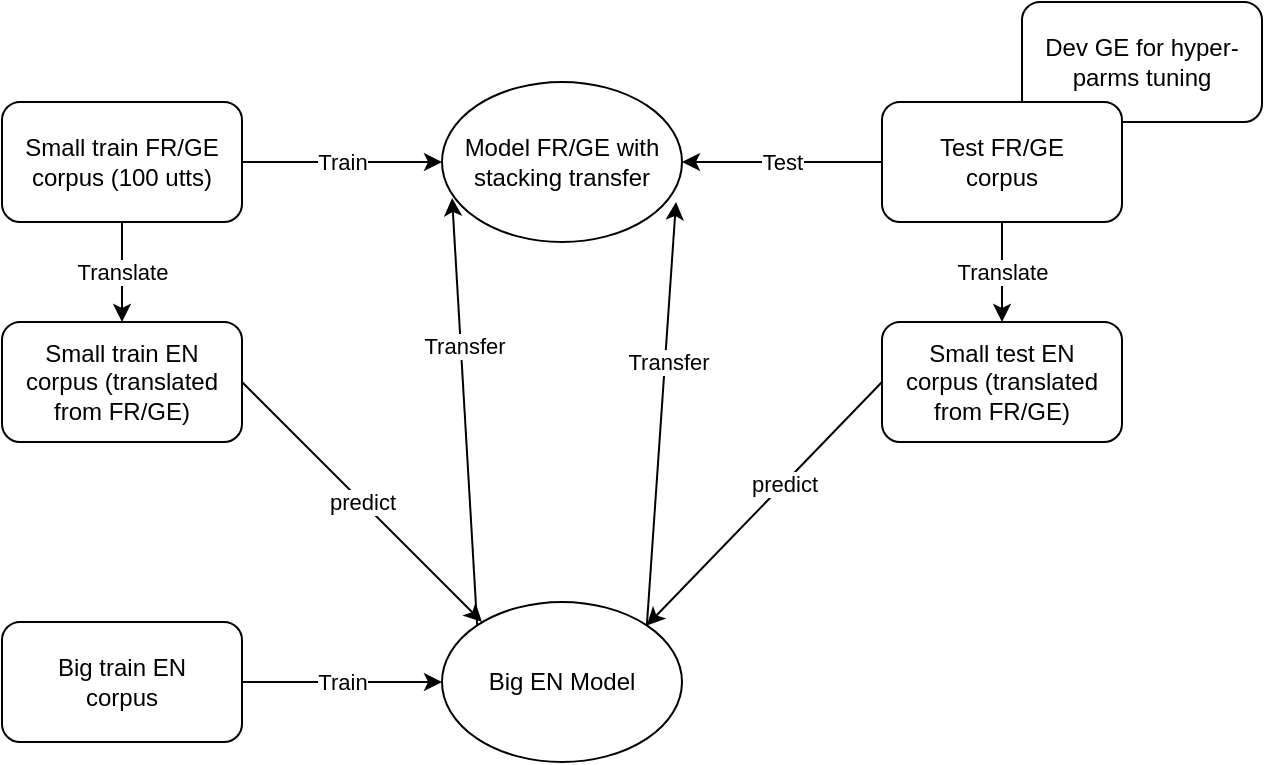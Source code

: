 <mxfile version="12.9.13" type="github">
  <diagram id="e5zmtrrgPIbbWgzgqXBb" name="Page-1">
    <mxGraphModel dx="821" dy="464" grid="1" gridSize="10" guides="1" tooltips="1" connect="1" arrows="1" fold="1" page="1" pageScale="1" pageWidth="850" pageHeight="1100" math="0" shadow="0">
      <root>
        <mxCell id="0" />
        <mxCell id="1" parent="0" />
        <mxCell id="VYg63ry91aRJ3OjFoSVQ-1" value="&lt;div&gt;Small train FR/GE&lt;/div&gt;&lt;div&gt;corpus (100 utts)&lt;br&gt;&lt;/div&gt;" style="rounded=1;whiteSpace=wrap;html=1;" parent="1" vertex="1">
          <mxGeometry x="40" y="80" width="120" height="60" as="geometry" />
        </mxCell>
        <mxCell id="VYg63ry91aRJ3OjFoSVQ-2" value="&lt;div&gt;Model FR/GE with&lt;/div&gt;&lt;div&gt;stacking transfer&lt;br&gt;&lt;/div&gt;" style="ellipse;whiteSpace=wrap;html=1;" parent="1" vertex="1">
          <mxGeometry x="260" y="70" width="120" height="80" as="geometry" />
        </mxCell>
        <mxCell id="VYg63ry91aRJ3OjFoSVQ-3" value="Train" style="endArrow=classic;html=1;exitX=1;exitY=0.5;exitDx=0;exitDy=0;entryX=0;entryY=0.5;entryDx=0;entryDy=0;" parent="1" source="VYg63ry91aRJ3OjFoSVQ-1" target="VYg63ry91aRJ3OjFoSVQ-2" edge="1">
          <mxGeometry width="50" height="50" relative="1" as="geometry">
            <mxPoint x="400" y="270" as="sourcePoint" />
            <mxPoint x="450" y="220" as="targetPoint" />
          </mxGeometry>
        </mxCell>
        <mxCell id="VYg63ry91aRJ3OjFoSVQ-5" value="Test" style="endArrow=classic;html=1;entryX=1;entryY=0.5;entryDx=0;entryDy=0;exitX=0;exitY=0.5;exitDx=0;exitDy=0;" parent="1" source="VYg63ry91aRJ3OjFoSVQ-4" target="VYg63ry91aRJ3OjFoSVQ-2" edge="1">
          <mxGeometry width="50" height="50" relative="1" as="geometry">
            <mxPoint x="400" y="270" as="sourcePoint" />
            <mxPoint x="450" y="220" as="targetPoint" />
          </mxGeometry>
        </mxCell>
        <mxCell id="VYg63ry91aRJ3OjFoSVQ-6" value="&lt;div&gt;Big train EN&lt;/div&gt;&lt;div&gt;corpus&lt;/div&gt;" style="rounded=1;whiteSpace=wrap;html=1;" parent="1" vertex="1">
          <mxGeometry x="40" y="340" width="120" height="60" as="geometry" />
        </mxCell>
        <mxCell id="VYg63ry91aRJ3OjFoSVQ-7" value="Big EN Model" style="ellipse;whiteSpace=wrap;html=1;" parent="1" vertex="1">
          <mxGeometry x="260" y="330" width="120" height="80" as="geometry" />
        </mxCell>
        <mxCell id="VYg63ry91aRJ3OjFoSVQ-8" value="Train" style="endArrow=classic;html=1;exitX=1;exitY=0.5;exitDx=0;exitDy=0;entryX=0;entryY=0.5;entryDx=0;entryDy=0;" parent="1" target="VYg63ry91aRJ3OjFoSVQ-7" edge="1">
          <mxGeometry width="50" height="50" relative="1" as="geometry">
            <mxPoint x="160" y="370" as="sourcePoint" />
            <mxPoint x="450" y="480" as="targetPoint" />
          </mxGeometry>
        </mxCell>
        <mxCell id="VYg63ry91aRJ3OjFoSVQ-9" value="Translate" style="endArrow=classic;html=1;exitX=0.5;exitY=1;exitDx=0;exitDy=0;" parent="1" source="VYg63ry91aRJ3OjFoSVQ-1" target="VYg63ry91aRJ3OjFoSVQ-10" edge="1">
          <mxGeometry width="50" height="50" relative="1" as="geometry">
            <mxPoint x="400" y="270" as="sourcePoint" />
            <mxPoint x="450" y="220" as="targetPoint" />
          </mxGeometry>
        </mxCell>
        <mxCell id="VYg63ry91aRJ3OjFoSVQ-10" value="&lt;div&gt;Small train EN&lt;/div&gt;&lt;div&gt;corpus (translated from FR/GE)&lt;br&gt;&lt;/div&gt;" style="rounded=1;whiteSpace=wrap;html=1;" parent="1" vertex="1">
          <mxGeometry x="40" y="190" width="120" height="60" as="geometry" />
        </mxCell>
        <mxCell id="VYg63ry91aRJ3OjFoSVQ-11" value="Translate" style="endArrow=classic;html=1;exitX=0.5;exitY=1;exitDx=0;exitDy=0;" parent="1" target="VYg63ry91aRJ3OjFoSVQ-12" edge="1">
          <mxGeometry width="50" height="50" relative="1" as="geometry">
            <mxPoint x="540" y="140" as="sourcePoint" />
            <mxPoint x="890" y="220" as="targetPoint" />
          </mxGeometry>
        </mxCell>
        <mxCell id="VYg63ry91aRJ3OjFoSVQ-12" value="&lt;div&gt;Small test EN&lt;/div&gt;&lt;div&gt;corpus (translated from FR/GE)&lt;br&gt;&lt;/div&gt;" style="rounded=1;whiteSpace=wrap;html=1;" parent="1" vertex="1">
          <mxGeometry x="480" y="190" width="120" height="60" as="geometry" />
        </mxCell>
        <mxCell id="VYg63ry91aRJ3OjFoSVQ-13" value="" style="endArrow=classic;html=1;exitX=0;exitY=0;exitDx=0;exitDy=0;entryX=0.042;entryY=0.725;entryDx=0;entryDy=0;entryPerimeter=0;" parent="1" source="VYg63ry91aRJ3OjFoSVQ-7" target="VYg63ry91aRJ3OjFoSVQ-2" edge="1">
          <mxGeometry width="50" height="50" relative="1" as="geometry">
            <mxPoint x="400" y="270" as="sourcePoint" />
            <mxPoint x="250" y="170" as="targetPoint" />
          </mxGeometry>
        </mxCell>
        <mxCell id="VYg63ry91aRJ3OjFoSVQ-18" value="Transfer" style="edgeLabel;html=1;align=center;verticalAlign=middle;resizable=0;points=[];" parent="VYg63ry91aRJ3OjFoSVQ-13" vertex="1" connectable="0">
          <mxGeometry x="0.307" y="-1" relative="1" as="geometry">
            <mxPoint as="offset" />
          </mxGeometry>
        </mxCell>
        <mxCell id="VYg63ry91aRJ3OjFoSVQ-14" value="&lt;div&gt;predict&lt;/div&gt;" style="endArrow=classic;html=1;exitX=1;exitY=0.5;exitDx=0;exitDy=0;" parent="1" source="VYg63ry91aRJ3OjFoSVQ-10" edge="1">
          <mxGeometry width="50" height="50" relative="1" as="geometry">
            <mxPoint x="400" y="270" as="sourcePoint" />
            <mxPoint x="280" y="340" as="targetPoint" />
          </mxGeometry>
        </mxCell>
        <mxCell id="VYg63ry91aRJ3OjFoSVQ-15" value="" style="endArrow=classic;html=1;exitX=0;exitY=0.5;exitDx=0;exitDy=0;entryX=1;entryY=0;entryDx=0;entryDy=0;" parent="1" source="VYg63ry91aRJ3OjFoSVQ-12" target="VYg63ry91aRJ3OjFoSVQ-7" edge="1">
          <mxGeometry width="50" height="50" relative="1" as="geometry">
            <mxPoint x="400" y="270" as="sourcePoint" />
            <mxPoint x="450" y="220" as="targetPoint" />
          </mxGeometry>
        </mxCell>
        <mxCell id="VYg63ry91aRJ3OjFoSVQ-17" value="predict" style="edgeLabel;html=1;align=center;verticalAlign=middle;resizable=0;points=[];" parent="VYg63ry91aRJ3OjFoSVQ-15" vertex="1" connectable="0">
          <mxGeometry x="-0.164" relative="1" as="geometry">
            <mxPoint as="offset" />
          </mxGeometry>
        </mxCell>
        <mxCell id="VYg63ry91aRJ3OjFoSVQ-16" value="" style="endArrow=classic;html=1;exitX=1;exitY=0;exitDx=0;exitDy=0;entryX=0.975;entryY=0.75;entryDx=0;entryDy=0;entryPerimeter=0;" parent="1" source="VYg63ry91aRJ3OjFoSVQ-7" target="VYg63ry91aRJ3OjFoSVQ-2" edge="1">
          <mxGeometry width="50" height="50" relative="1" as="geometry">
            <mxPoint x="400" y="270" as="sourcePoint" />
            <mxPoint x="450" y="220" as="targetPoint" />
          </mxGeometry>
        </mxCell>
        <mxCell id="VYg63ry91aRJ3OjFoSVQ-19" value="Transfer" style="edgeLabel;html=1;align=center;verticalAlign=middle;resizable=0;points=[];" parent="VYg63ry91aRJ3OjFoSVQ-16" vertex="1" connectable="0">
          <mxGeometry x="0.245" y="-1" relative="1" as="geometry">
            <mxPoint as="offset" />
          </mxGeometry>
        </mxCell>
        <mxCell id="VYg63ry91aRJ3OjFoSVQ-20" value="Dev GE for hyper-parms tuning" style="rounded=1;whiteSpace=wrap;html=1;" parent="1" vertex="1">
          <mxGeometry x="550" y="30" width="120" height="60" as="geometry" />
        </mxCell>
        <mxCell id="VYg63ry91aRJ3OjFoSVQ-4" value="&lt;div&gt;Test FR/GE&lt;/div&gt;&lt;div&gt;corpus&lt;br&gt;&lt;/div&gt;" style="rounded=1;whiteSpace=wrap;html=1;" parent="1" vertex="1">
          <mxGeometry x="480" y="80" width="120" height="60" as="geometry" />
        </mxCell>
      </root>
    </mxGraphModel>
  </diagram>
</mxfile>
